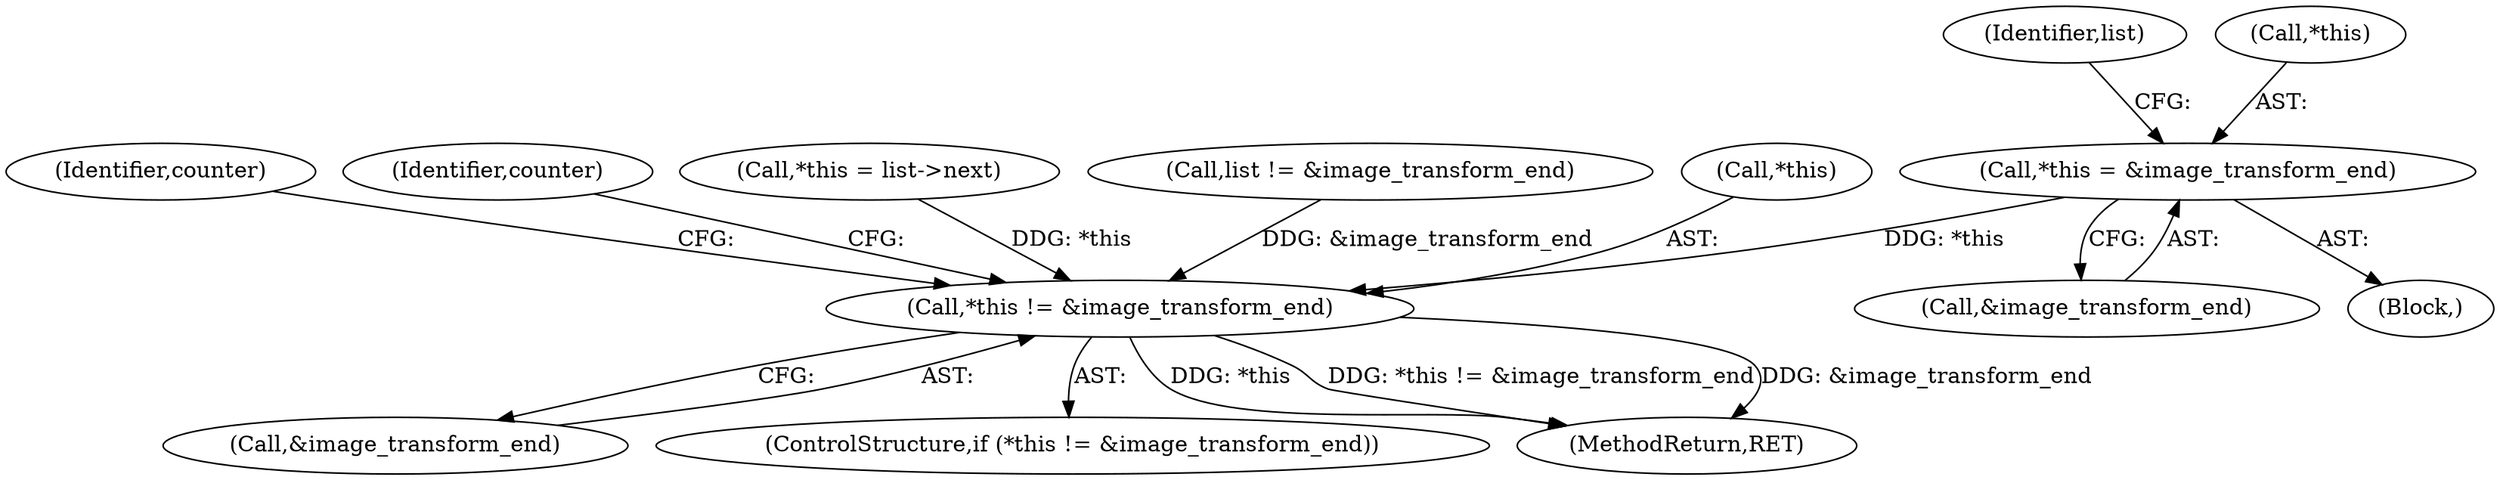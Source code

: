 digraph "0_Android_9d4853418ab2f754c2b63e091c29c5529b8b86ca_53@pointer" {
"1000162" [label="(Call,*this = &image_transform_end)"];
"1000258" [label="(Call,*this != &image_transform_end)"];
"1000264" [label="(Identifier,counter)"];
"1000168" [label="(Identifier,list)"];
"1000261" [label="(Call,&image_transform_end)"];
"1000257" [label="(ControlStructure,if (*this != &image_transform_end))"];
"1000268" [label="(Identifier,counter)"];
"1000233" [label="(Call,*this = list->next)"];
"1000272" [label="(MethodReturn,RET)"];
"1000174" [label="(Call,list != &image_transform_end)"];
"1000162" [label="(Call,*this = &image_transform_end)"];
"1000165" [label="(Call,&image_transform_end)"];
"1000258" [label="(Call,*this != &image_transform_end)"];
"1000259" [label="(Call,*this)"];
"1000163" [label="(Call,*this)"];
"1000123" [label="(Block,)"];
"1000162" -> "1000123"  [label="AST: "];
"1000162" -> "1000165"  [label="CFG: "];
"1000163" -> "1000162"  [label="AST: "];
"1000165" -> "1000162"  [label="AST: "];
"1000168" -> "1000162"  [label="CFG: "];
"1000162" -> "1000258"  [label="DDG: *this"];
"1000258" -> "1000257"  [label="AST: "];
"1000258" -> "1000261"  [label="CFG: "];
"1000259" -> "1000258"  [label="AST: "];
"1000261" -> "1000258"  [label="AST: "];
"1000264" -> "1000258"  [label="CFG: "];
"1000268" -> "1000258"  [label="CFG: "];
"1000258" -> "1000272"  [label="DDG: *this"];
"1000258" -> "1000272"  [label="DDG: *this != &image_transform_end"];
"1000258" -> "1000272"  [label="DDG: &image_transform_end"];
"1000233" -> "1000258"  [label="DDG: *this"];
"1000174" -> "1000258"  [label="DDG: &image_transform_end"];
}
